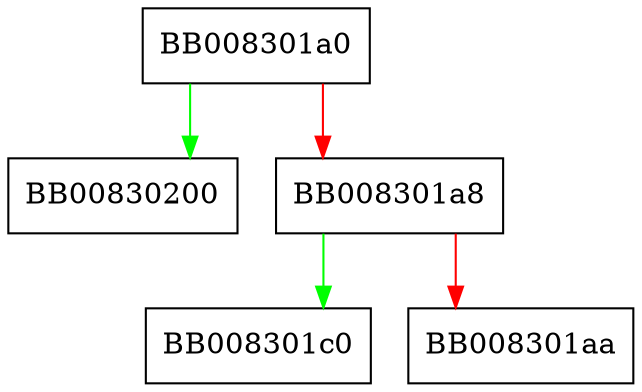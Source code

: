 digraph RSA_padding_add_none {
  node [shape="box"];
  graph [splines=ortho];
  BB008301a0 -> BB00830200 [color="green"];
  BB008301a0 -> BB008301a8 [color="red"];
  BB008301a8 -> BB008301c0 [color="green"];
  BB008301a8 -> BB008301aa [color="red"];
}